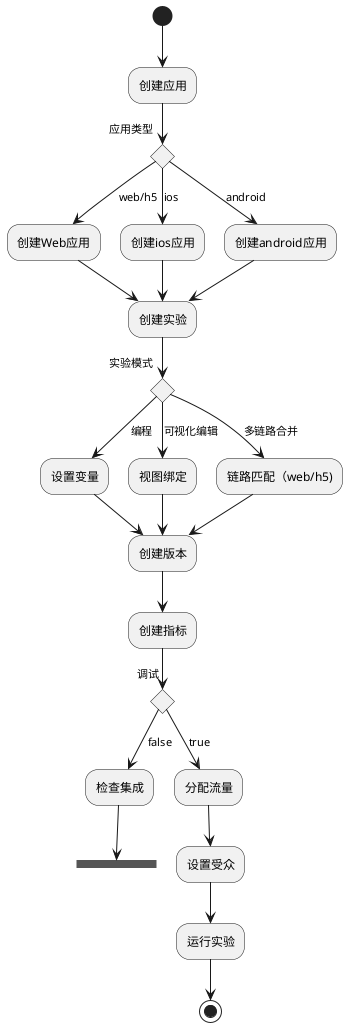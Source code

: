 @startuml
(*)  --> "创建应用"

If "应用类型" then
--> [web/h5] "创建Web应用"
--> "创建实验"

else
--> [ios] "创建ios应用"
--> "创建实验"

else
--> [android] "创建android应用"
--> "创建实验"
Endif

If "实验模式" then
--> [编程] "设置变量"
--> "创建版本"
else
--> [可视化编辑] "视图绑定"
--> "创建版本"
else
--> [多链路合并] "链路匹配（web/h5)"
--> "创建版本"
Endif

--> "创建指标"

if "调试" then
-->[false] "检查集成"
--> ===重复调试===

else
-->[true] "分配流量"

--> "设置受众"

--> "运行实验"


-->(*)
@enduml